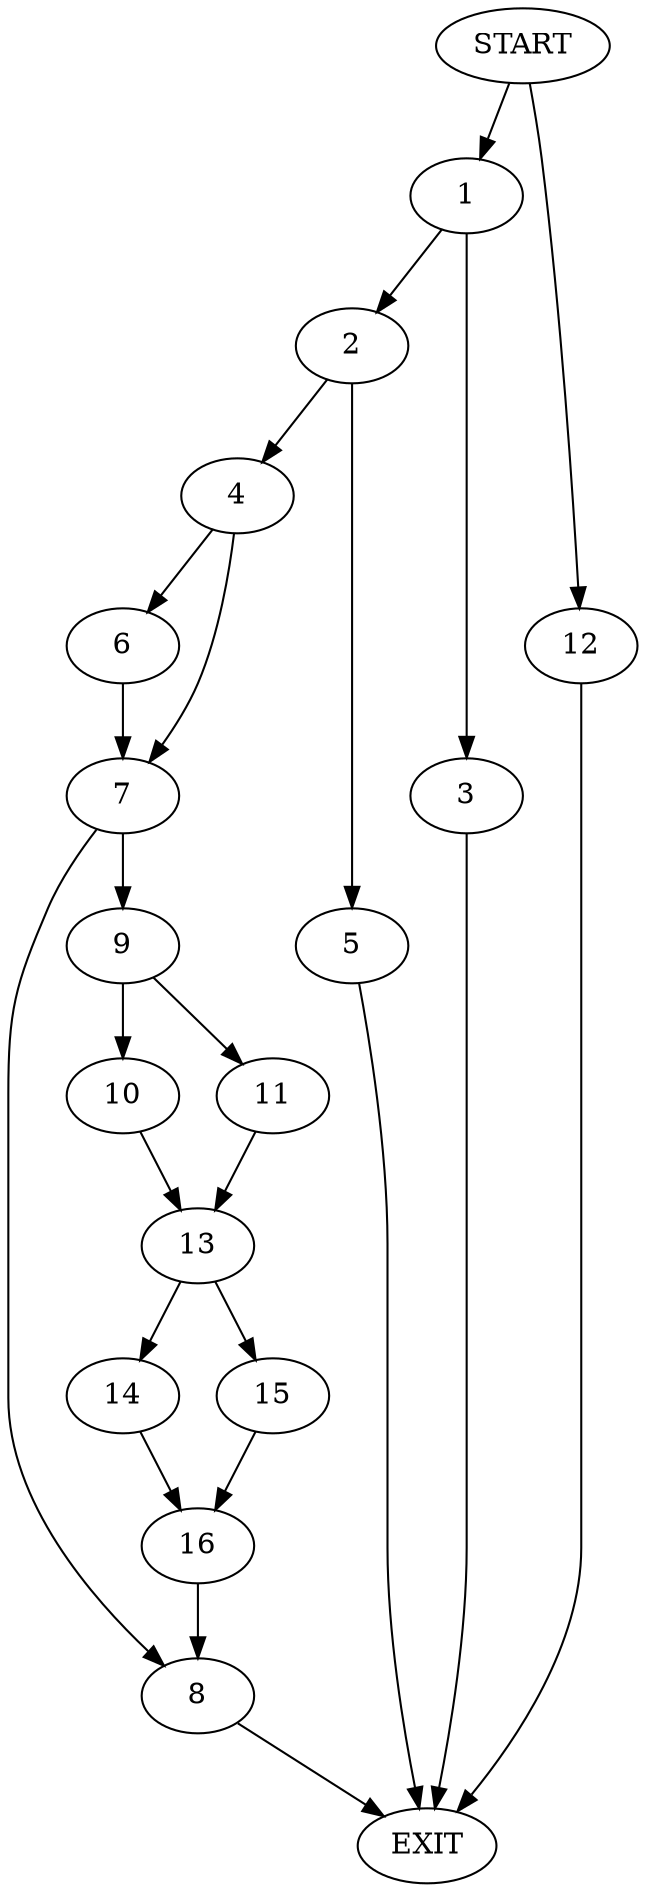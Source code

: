 digraph {
0 [label="START"]
17 [label="EXIT"]
0 -> 1
1 -> 2
1 -> 3
2 -> 4
2 -> 5
3 -> 17
4 -> 6
4 -> 7
5 -> 17
6 -> 7
7 -> 8
7 -> 9
9 -> 10
9 -> 11
8 -> 17
0 -> 12
12 -> 17
11 -> 13
10 -> 13
13 -> 14
13 -> 15
15 -> 16
14 -> 16
16 -> 8
}
